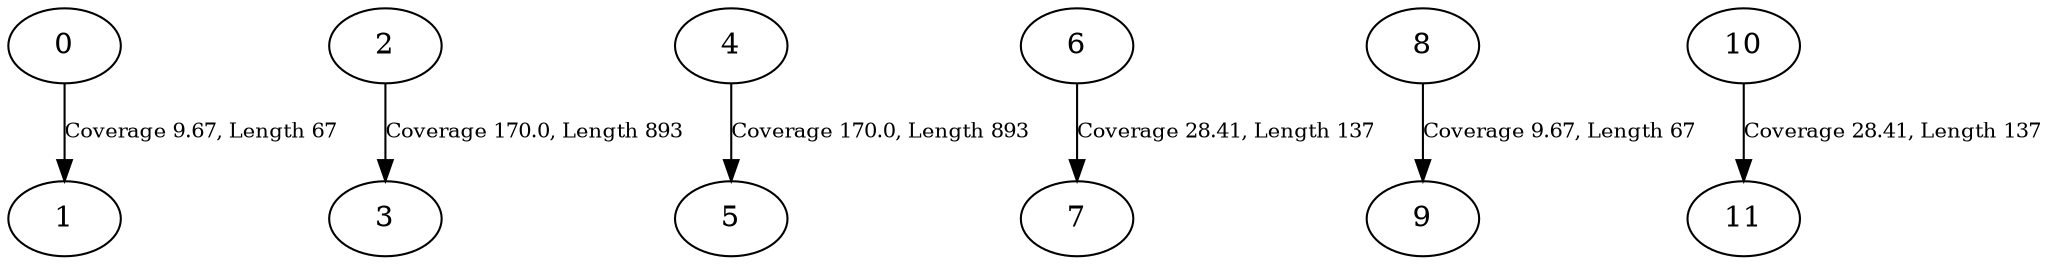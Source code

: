 strict digraph "" {
	0 -> 1	[fontsize=10,
		label="Coverage 9.67, Length 67"];
	2 -> 3	[fontsize=10,
		label="Coverage 170.0, Length 893"];
	4 -> 5	[fontsize=10,
		label="Coverage 170.0, Length 893"];
	6 -> 7	[fontsize=10,
		label="Coverage 28.41, Length 137"];
	8 -> 9	[fontsize=10,
		label="Coverage 9.67, Length 67"];
	10 -> 11	[fontsize=10,
		label="Coverage 28.41, Length 137"];
}
